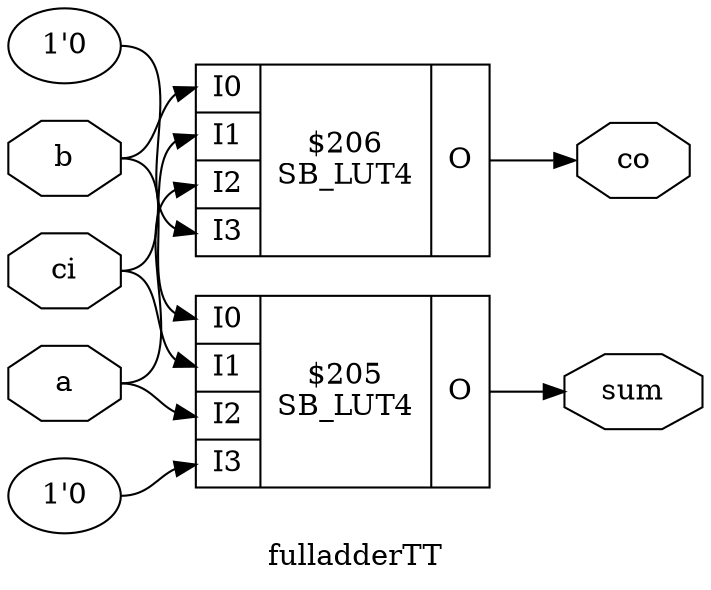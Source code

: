 digraph "fulladderTT" {
label="fulladderTT";
rankdir="LR";
remincross=true;
n2 [ shape=octagon, label="a", color="black", fontcolor="black" ];
n3 [ shape=octagon, label="b", color="black", fontcolor="black" ];
n4 [ shape=octagon, label="ci", color="black", fontcolor="black" ];
n5 [ shape=octagon, label="co", color="black", fontcolor="black" ];
n6 [ shape=octagon, label="sum", color="black", fontcolor="black" ];
v0 [ label="1'0" ];
c12 [ shape=record, label="{{<p7> I0|<p8> I1|<p9> I2|<p10> I3}|$205\nSB_LUT4|{<p11> O}}" ];
v1 [ label="1'0" ];
c13 [ shape=record, label="{{<p7> I0|<p8> I1|<p9> I2|<p10> I3}|$206\nSB_LUT4|{<p11> O}}" ];
n2:e -> c12:p9:w [color="black", label=""];
n2:e -> c13:p9:w [color="black", label=""];
n3:e -> c12:p7:w [color="black", label=""];
n3:e -> c13:p7:w [color="black", label=""];
n4:e -> c12:p8:w [color="black", label=""];
n4:e -> c13:p8:w [color="black", label=""];
c13:p11:e -> n5:w [color="black", label=""];
c12:p11:e -> n6:w [color="black", label=""];
v0:e -> c12:p10:w [color="black", label=""];
v1:e -> c13:p10:w [color="black", label=""];
}
